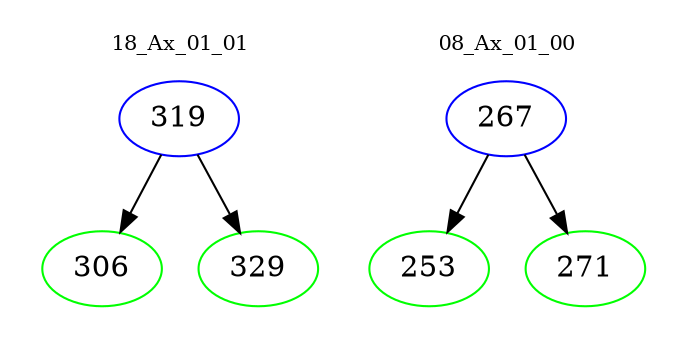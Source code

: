 digraph{
subgraph cluster_0 {
color = white
label = "18_Ax_01_01";
fontsize=10;
T0_319 [label="319", color="blue"]
T0_319 -> T0_306 [color="black"]
T0_306 [label="306", color="green"]
T0_319 -> T0_329 [color="black"]
T0_329 [label="329", color="green"]
}
subgraph cluster_1 {
color = white
label = "08_Ax_01_00";
fontsize=10;
T1_267 [label="267", color="blue"]
T1_267 -> T1_253 [color="black"]
T1_253 [label="253", color="green"]
T1_267 -> T1_271 [color="black"]
T1_271 [label="271", color="green"]
}
}
